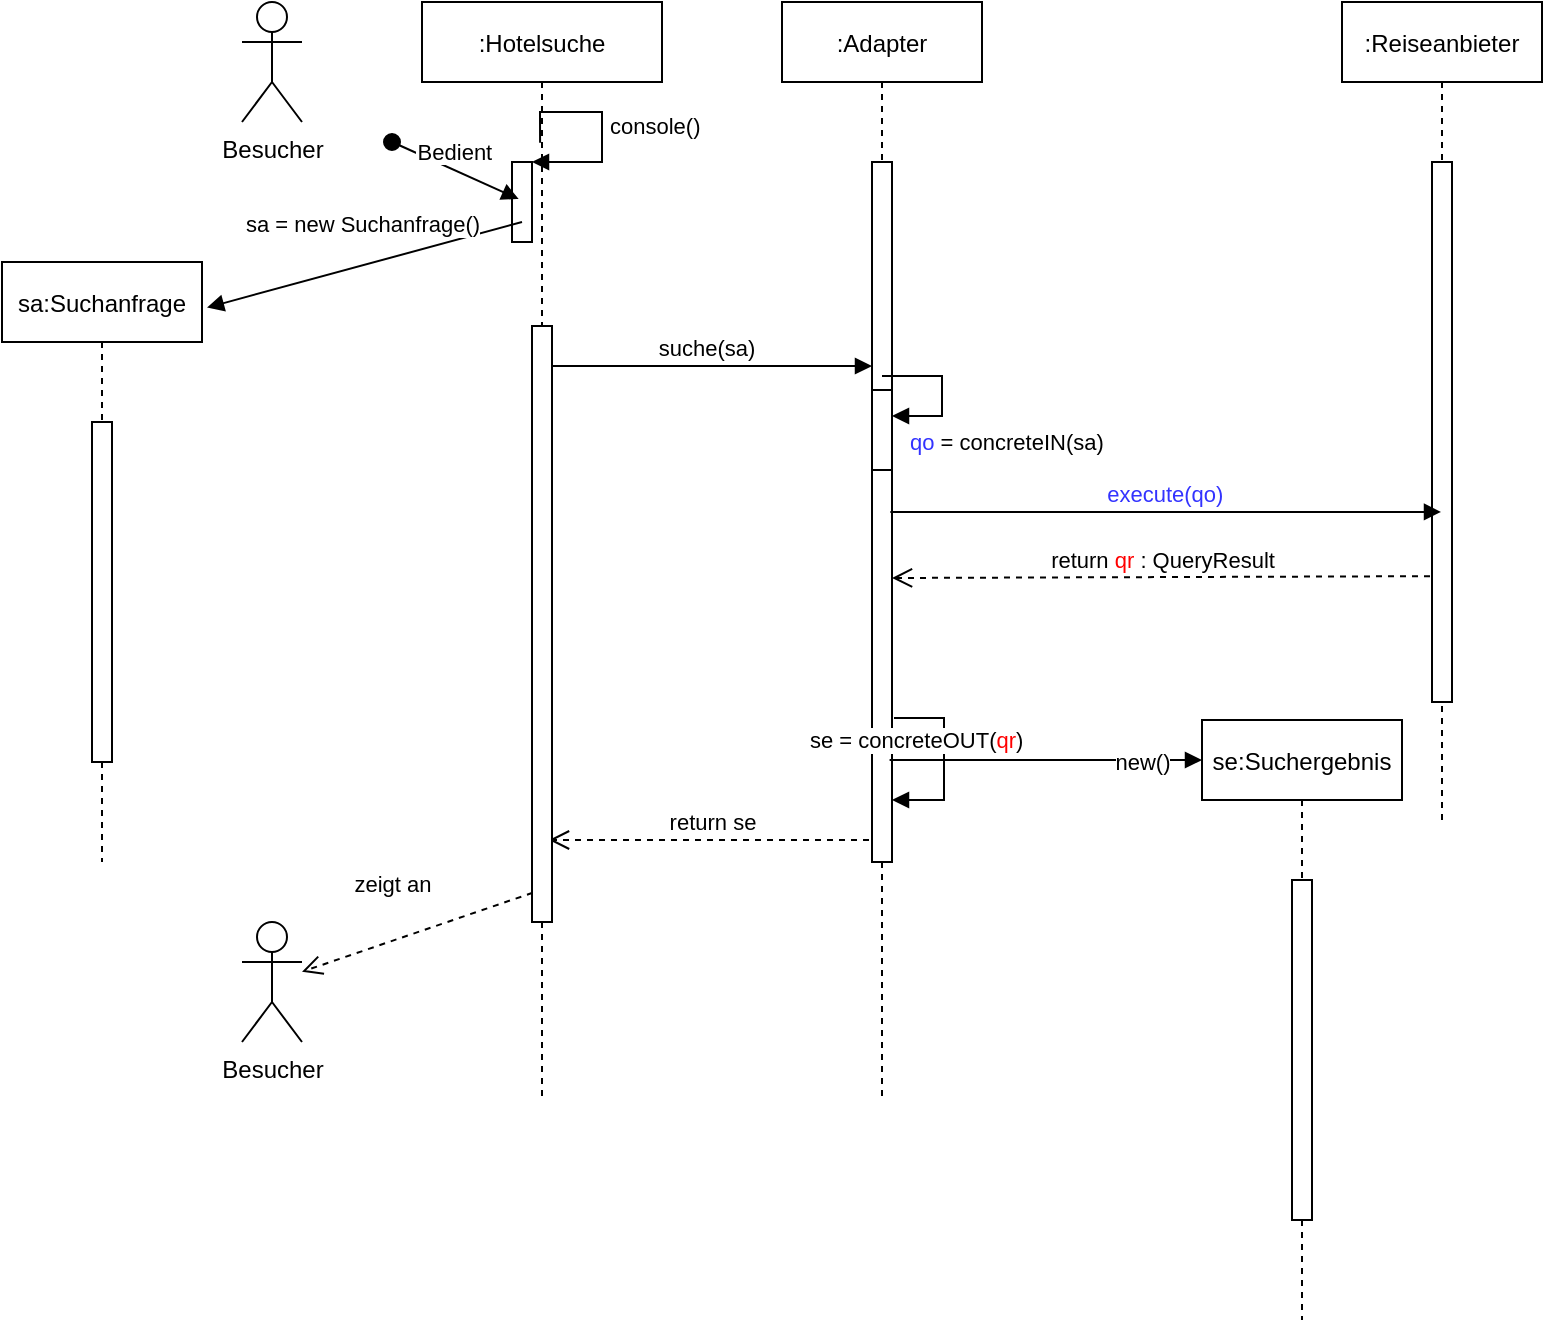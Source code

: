 <mxfile version="15.8.7" type="device"><diagram id="kgpKYQtTHZ0yAKxKKP6v" name="Page-1"><mxGraphModel dx="1952" dy="905" grid="1" gridSize="10" guides="1" tooltips="1" connect="1" arrows="1" fold="1" page="1" pageScale="1" pageWidth="850" pageHeight="1100" math="0" shadow="0"><root><mxCell id="0"/><mxCell id="1" parent="0"/><mxCell id="mblSwN-pv4bbq3fX-OdY-26" value="return se" style="html=1;verticalAlign=bottom;endArrow=open;dashed=1;endSize=8;rounded=0;" parent="1" edge="1" source="mblSwN-pv4bbq3fX-OdY-1"><mxGeometry x="0.02" relative="1" as="geometry"><mxPoint x="274" y="499" as="sourcePoint"/><mxPoint x="183.5" y="499" as="targetPoint"/><mxPoint as="offset"/></mxGeometry></mxCell><mxCell id="3nuBFxr9cyL0pnOWT2aG-8" value="suche(sa)" style="verticalAlign=bottom;endArrow=block;entryX=0;entryY=0;shadow=0;strokeWidth=1;" parent="1" edge="1" source="3nuBFxr9cyL0pnOWT2aG-1"><mxGeometry relative="1" as="geometry"><mxPoint x="230" y="262" as="sourcePoint"/><mxPoint x="345" y="262.0" as="targetPoint"/></mxGeometry></mxCell><mxCell id="3nuBFxr9cyL0pnOWT2aG-1" value=":Hotelsuche" style="shape=umlLifeline;perimeter=lifelinePerimeter;container=1;collapsible=0;recursiveResize=0;rounded=0;shadow=0;strokeWidth=1;" parent="1" vertex="1"><mxGeometry x="120" y="80" width="120" height="550" as="geometry"/></mxCell><mxCell id="mblSwN-pv4bbq3fX-OdY-14" value="" style="html=1;points=[];perimeter=orthogonalPerimeter;" parent="3nuBFxr9cyL0pnOWT2aG-1" vertex="1"><mxGeometry x="45" y="80" width="10" height="40" as="geometry"/></mxCell><mxCell id="3nuBFxr9cyL0pnOWT2aG-3" value="Bedient" style="verticalAlign=bottom;startArrow=oval;endArrow=block;startSize=8;shadow=0;strokeWidth=1;entryX=-0.167;entryY=0.356;entryDx=0;entryDy=0;entryPerimeter=0;" parent="3nuBFxr9cyL0pnOWT2aG-1" edge="1"><mxGeometry relative="1" as="geometry"><mxPoint x="-15" y="70" as="sourcePoint"/><mxPoint x="48.33" y="98.48" as="targetPoint"/></mxGeometry></mxCell><mxCell id="mblSwN-pv4bbq3fX-OdY-15" value="console()" style="edgeStyle=orthogonalEdgeStyle;html=1;align=left;spacingLeft=2;endArrow=block;rounded=0;entryX=1;entryY=0;exitX=0.492;exitY=0.128;exitDx=0;exitDy=0;exitPerimeter=0;" parent="3nuBFxr9cyL0pnOWT2aG-1" source="3nuBFxr9cyL0pnOWT2aG-1" target="mblSwN-pv4bbq3fX-OdY-14" edge="1"><mxGeometry relative="1" as="geometry"><mxPoint x="380" y="80" as="sourcePoint"/><Array as="points"><mxPoint x="90" y="55"/><mxPoint x="90" y="80"/></Array></mxGeometry></mxCell><mxCell id="mblSwN-pv4bbq3fX-OdY-18" value="sa = new Suchanfrage()" style="html=1;verticalAlign=bottom;endArrow=block;rounded=0;entryX=1.025;entryY=0.076;entryDx=0;entryDy=0;entryPerimeter=0;" parent="3nuBFxr9cyL0pnOWT2aG-1" target="mblSwN-pv4bbq3fX-OdY-16" edge="1"><mxGeometry x="-0.022" y="-11" width="80" relative="1" as="geometry"><mxPoint x="50" y="110" as="sourcePoint"/><mxPoint x="130" y="110" as="targetPoint"/><mxPoint as="offset"/></mxGeometry></mxCell><mxCell id="3nuBFxr9cyL0pnOWT2aG-2" value="" style="points=[];perimeter=orthogonalPerimeter;rounded=0;shadow=0;strokeWidth=1;" parent="3nuBFxr9cyL0pnOWT2aG-1" vertex="1"><mxGeometry x="55" y="162" width="10" height="298" as="geometry"/></mxCell><mxCell id="mblSwN-pv4bbq3fX-OdY-1" value=":Adapter" style="shape=umlLifeline;perimeter=lifelinePerimeter;container=1;collapsible=0;recursiveResize=0;rounded=0;shadow=0;strokeWidth=1;" parent="1" vertex="1"><mxGeometry x="300" y="80" width="100" height="550" as="geometry"/></mxCell><mxCell id="mblSwN-pv4bbq3fX-OdY-2" value="" style="html=1;points=[];perimeter=orthogonalPerimeter;shadow=0;fontFamily=Helvetica;fontSize=12;fontColor=rgb(0, 0, 0);align=center;strokeColor=rgb(0, 0, 0);strokeWidth=1;fillColor=rgb(255, 255, 255);" parent="mblSwN-pv4bbq3fX-OdY-1" vertex="1"><mxGeometry x="45" y="80" width="10" height="350" as="geometry"/></mxCell><mxCell id="mblSwN-pv4bbq3fX-OdY-22" value="" style="html=1;points=[];perimeter=orthogonalPerimeter;" parent="mblSwN-pv4bbq3fX-OdY-1" vertex="1"><mxGeometry x="45" y="194" width="10" height="40" as="geometry"/></mxCell><mxCell id="mblSwN-pv4bbq3fX-OdY-23" value="&lt;font color=&quot;#3333ff&quot;&gt;qo &lt;/font&gt;= concreteIN(sa)" style="edgeStyle=orthogonalEdgeStyle;html=1;align=left;spacingLeft=2;endArrow=block;rounded=0;entryX=1;entryY=0;" parent="mblSwN-pv4bbq3fX-OdY-1" edge="1"><mxGeometry x="0.867" y="13" relative="1" as="geometry"><mxPoint x="50" y="187" as="sourcePoint"/><Array as="points"><mxPoint x="80" y="187"/></Array><mxPoint x="55" y="207" as="targetPoint"/><mxPoint as="offset"/></mxGeometry></mxCell><mxCell id="mblSwN-pv4bbq3fX-OdY-3" value=":Reiseanbieter" style="shape=umlLifeline;perimeter=lifelinePerimeter;container=1;collapsible=0;recursiveResize=0;rounded=0;shadow=0;strokeWidth=1;" parent="1" vertex="1"><mxGeometry x="580" y="80" width="100" height="410" as="geometry"/></mxCell><mxCell id="mblSwN-pv4bbq3fX-OdY-4" value="" style="points=[];perimeter=orthogonalPerimeter;rounded=0;shadow=0;strokeWidth=1;" parent="mblSwN-pv4bbq3fX-OdY-3" vertex="1"><mxGeometry x="45" y="80" width="10" height="270" as="geometry"/></mxCell><mxCell id="mblSwN-pv4bbq3fX-OdY-9" value="Besucher" style="shape=umlActor;verticalLabelPosition=bottom;verticalAlign=top;html=1;outlineConnect=0;" parent="1" vertex="1"><mxGeometry x="30" y="80" width="30" height="60" as="geometry"/></mxCell><mxCell id="mblSwN-pv4bbq3fX-OdY-16" value="sa:Suchanfrage" style="shape=umlLifeline;perimeter=lifelinePerimeter;container=1;collapsible=0;recursiveResize=0;rounded=0;shadow=0;strokeWidth=1;" parent="1" vertex="1"><mxGeometry x="-90" y="210" width="100" height="300" as="geometry"/></mxCell><mxCell id="mblSwN-pv4bbq3fX-OdY-17" value="" style="points=[];perimeter=orthogonalPerimeter;rounded=0;shadow=0;strokeWidth=1;" parent="mblSwN-pv4bbq3fX-OdY-16" vertex="1"><mxGeometry x="45" y="80" width="10" height="170" as="geometry"/></mxCell><mxCell id="mblSwN-pv4bbq3fX-OdY-19" value="execute(qo)" style="verticalAlign=bottom;endArrow=block;shadow=0;strokeWidth=1;exitX=0.917;exitY=0.411;exitDx=0;exitDy=0;exitPerimeter=0;fontColor=#3333FF;" parent="1" target="mblSwN-pv4bbq3fX-OdY-3" edge="1"><mxGeometry relative="1" as="geometry"><mxPoint x="354.17" y="334.97" as="sourcePoint"/><mxPoint x="560" y="335" as="targetPoint"/></mxGeometry></mxCell><mxCell id="mblSwN-pv4bbq3fX-OdY-24" value="return&amp;nbsp;&lt;font color=&quot;#ff0000&quot;&gt;qr&lt;/font&gt;&amp;nbsp;: QueryResult" style="html=1;verticalAlign=bottom;endArrow=open;dashed=1;endSize=8;rounded=0;exitX=-0.1;exitY=0.767;exitDx=0;exitDy=0;exitPerimeter=0;" parent="1" source="mblSwN-pv4bbq3fX-OdY-4" edge="1"><mxGeometry relative="1" as="geometry"><mxPoint x="629.5" y="368" as="sourcePoint"/><mxPoint x="355" y="368" as="targetPoint"/></mxGeometry></mxCell><mxCell id="mblSwN-pv4bbq3fX-OdY-25" value="se = concreteOUT(&lt;font color=&quot;#ff0000&quot;&gt;qr&lt;/font&gt;)" style="edgeStyle=orthogonalEdgeStyle;html=1;align=left;spacingLeft=2;endArrow=block;rounded=0;" parent="1" edge="1"><mxGeometry x="-1" y="-47" relative="1" as="geometry"><mxPoint x="356" y="438" as="sourcePoint"/><Array as="points"><mxPoint x="381" y="438"/><mxPoint x="381" y="479"/></Array><mxPoint x="355" y="479" as="targetPoint"/><mxPoint x="-46" y="-36" as="offset"/></mxGeometry></mxCell><mxCell id="mblSwN-pv4bbq3fX-OdY-27" value="se:Suchergebnis" style="shape=umlLifeline;perimeter=lifelinePerimeter;container=1;collapsible=0;recursiveResize=0;rounded=0;shadow=0;strokeWidth=1;" parent="1" vertex="1"><mxGeometry x="510" y="439" width="100" height="300" as="geometry"/></mxCell><mxCell id="mblSwN-pv4bbq3fX-OdY-28" value="" style="points=[];perimeter=orthogonalPerimeter;rounded=0;shadow=0;strokeWidth=1;" parent="mblSwN-pv4bbq3fX-OdY-27" vertex="1"><mxGeometry x="45" y="80" width="10" height="170" as="geometry"/></mxCell><mxCell id="mblSwN-pv4bbq3fX-OdY-29" value="&lt;font color=&quot;#000000&quot;&gt;new()&lt;/font&gt;" style="html=1;verticalAlign=bottom;endArrow=block;rounded=0;fontColor=#3333FF;entryX=0.012;entryY=0.106;entryDx=0;entryDy=0;entryPerimeter=0;" parent="1" edge="1"><mxGeometry x="0.616" y="-10" width="80" relative="1" as="geometry"><mxPoint x="353.8" y="459.0" as="sourcePoint"/><mxPoint x="510.0" y="459.0" as="targetPoint"/><mxPoint as="offset"/></mxGeometry></mxCell><mxCell id="mblSwN-pv4bbq3fX-OdY-30" value="Besucher" style="shape=umlActor;verticalLabelPosition=bottom;verticalAlign=top;html=1;outlineConnect=0;" parent="1" vertex="1"><mxGeometry x="30" y="540" width="30" height="60" as="geometry"/></mxCell><mxCell id="mblSwN-pv4bbq3fX-OdY-31" value="zeigt an" style="html=1;verticalAlign=bottom;endArrow=open;dashed=1;endSize=8;rounded=0;fontColor=#000000;exitX=0.033;exitY=0.951;exitDx=0;exitDy=0;exitPerimeter=0;" parent="1" source="3nuBFxr9cyL0pnOWT2aG-2" target="mblSwN-pv4bbq3fX-OdY-30" edge="1"><mxGeometry x="0.119" y="-18" relative="1" as="geometry"><mxPoint x="200" y="630" as="sourcePoint"/><mxPoint x="120" y="630" as="targetPoint"/><mxPoint as="offset"/></mxGeometry></mxCell></root></mxGraphModel></diagram></mxfile>